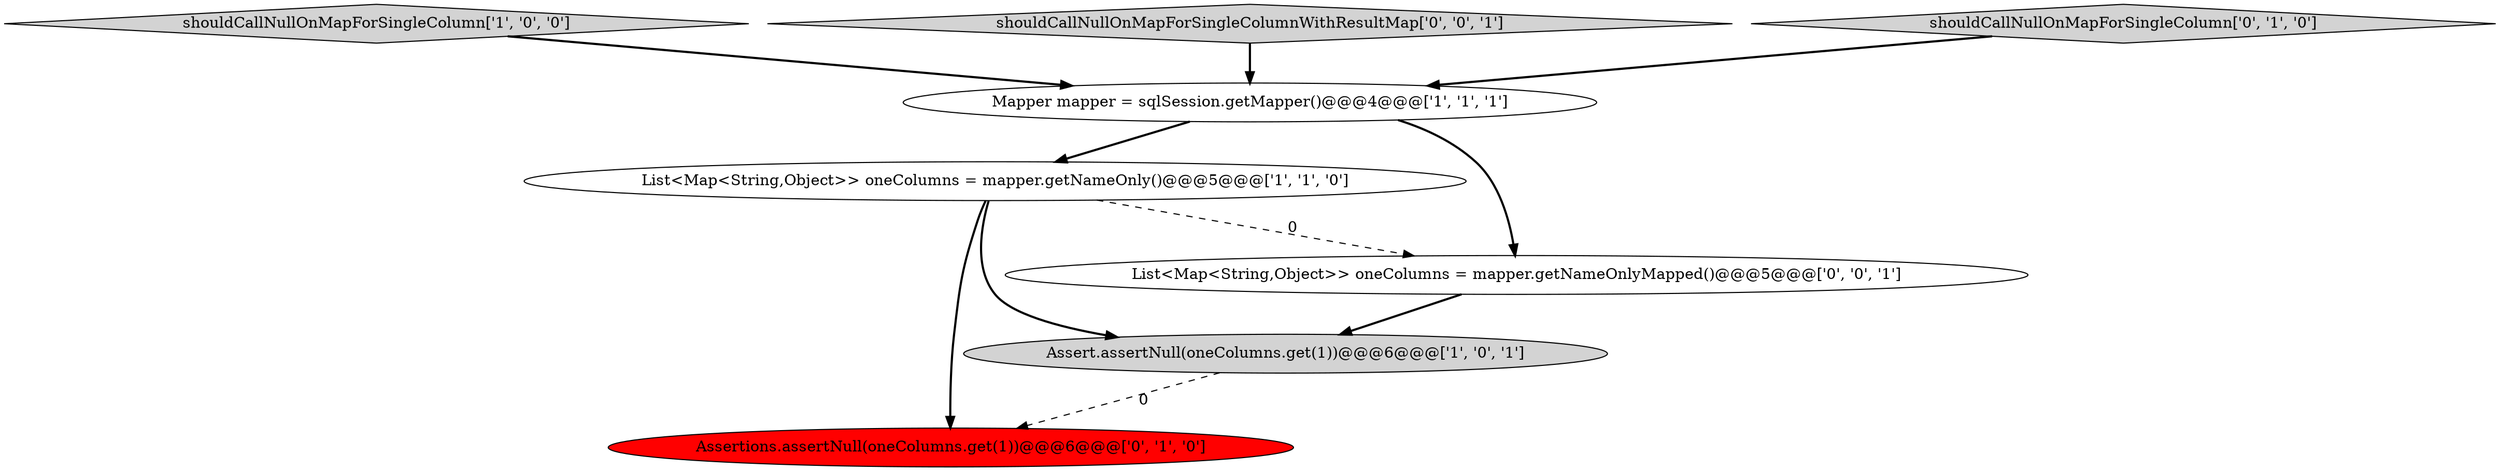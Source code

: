 digraph {
2 [style = filled, label = "shouldCallNullOnMapForSingleColumn['1', '0', '0']", fillcolor = lightgray, shape = diamond image = "AAA0AAABBB1BBB"];
7 [style = filled, label = "shouldCallNullOnMapForSingleColumnWithResultMap['0', '0', '1']", fillcolor = lightgray, shape = diamond image = "AAA0AAABBB3BBB"];
5 [style = filled, label = "Assertions.assertNull(oneColumns.get(1))@@@6@@@['0', '1', '0']", fillcolor = red, shape = ellipse image = "AAA1AAABBB2BBB"];
1 [style = filled, label = "Assert.assertNull(oneColumns.get(1))@@@6@@@['1', '0', '1']", fillcolor = lightgray, shape = ellipse image = "AAA0AAABBB1BBB"];
3 [style = filled, label = "Mapper mapper = sqlSession.getMapper()@@@4@@@['1', '1', '1']", fillcolor = white, shape = ellipse image = "AAA0AAABBB1BBB"];
6 [style = filled, label = "List<Map<String,Object>> oneColumns = mapper.getNameOnlyMapped()@@@5@@@['0', '0', '1']", fillcolor = white, shape = ellipse image = "AAA0AAABBB3BBB"];
4 [style = filled, label = "shouldCallNullOnMapForSingleColumn['0', '1', '0']", fillcolor = lightgray, shape = diamond image = "AAA0AAABBB2BBB"];
0 [style = filled, label = "List<Map<String,Object>> oneColumns = mapper.getNameOnly()@@@5@@@['1', '1', '0']", fillcolor = white, shape = ellipse image = "AAA0AAABBB1BBB"];
6->1 [style = bold, label=""];
4->3 [style = bold, label=""];
3->6 [style = bold, label=""];
0->6 [style = dashed, label="0"];
1->5 [style = dashed, label="0"];
0->1 [style = bold, label=""];
7->3 [style = bold, label=""];
3->0 [style = bold, label=""];
2->3 [style = bold, label=""];
0->5 [style = bold, label=""];
}
